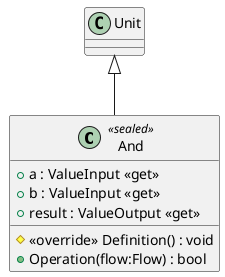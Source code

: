@startuml
class And <<sealed>> {
    + a : ValueInput <<get>>
    + b : ValueInput <<get>>
    + result : ValueOutput <<get>>
    # <<override>> Definition() : void
    + Operation(flow:Flow) : bool
}
Unit <|-- And
@enduml
